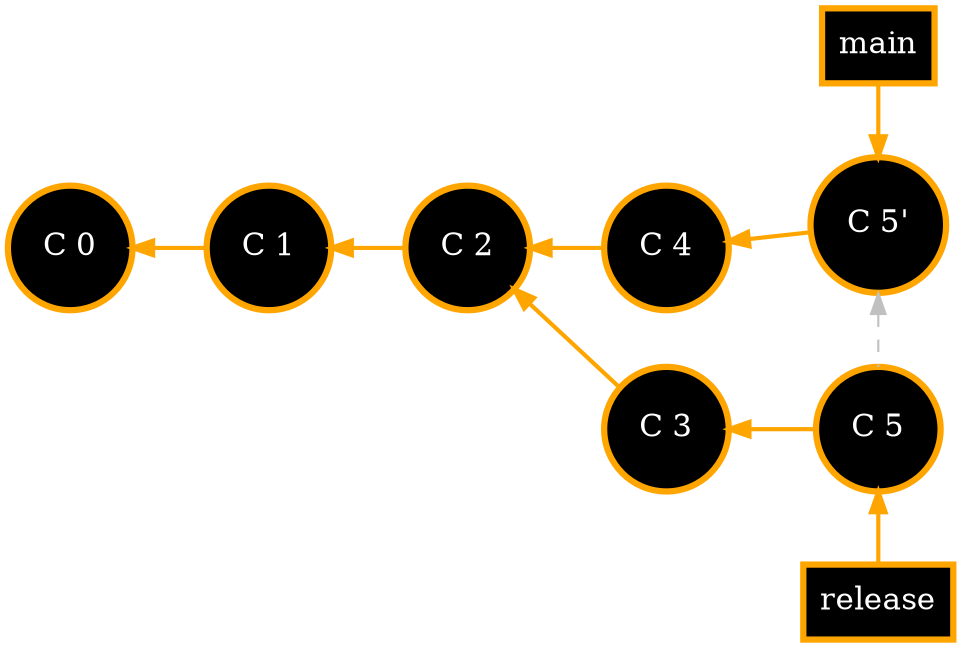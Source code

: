 digraph git_merge_fast_fwd {
    splines=line
    rankdir=LR
    bgcolor=transparent

    node[width=0.3, shape=rect,fontsize=15.0, style="bold,filled" color=orange, fillcolor=black, fontcolor=white, penwidth= 3]
    edge[dir=back,style=bold, color=orange]
    main [label="main"]

    node[width=0.3, shape=rect, fontsize=15.0, style="bold,filled", fillcolor=black, fontcolor=white, color=orange]
    main [label="main"]
    release[lable="release"]

    node[shape=circle, fontsize=15.0, style=filled, fillcolor=black, fontcolor=white, color=orange, penwidth=3]
    c_0 [label="C 0", group=main]
    c_1 [label="C 1", group=main]
    c_2 [label="C 2", group=main]
    c_4 [label="C 4", group=main]
    c_5 [label="C 5", group=branch]
    c_3 [label="C 3", group=branch]
    c_5_1[label="C 5'", group=branch]

    /* Marked nodes */

    c_0 -> c_1 -> c_2
    c_2 -> { c_3 c_4 }
    c_4 -> c_5_1
    c_3 -> c_5

    main -> c_5_1 [dir="",minlen=2]
    c_5 -> release [minlen=2]
    c_5_1 -> c_5 [minlen=2,style="dashed",color=grey]

    {rank=same; c_4 c_3}
    {rank=same; main c_5_1}
    {rank=same; release c_5}
    {rank=same; c_5 c_5_1}
}
